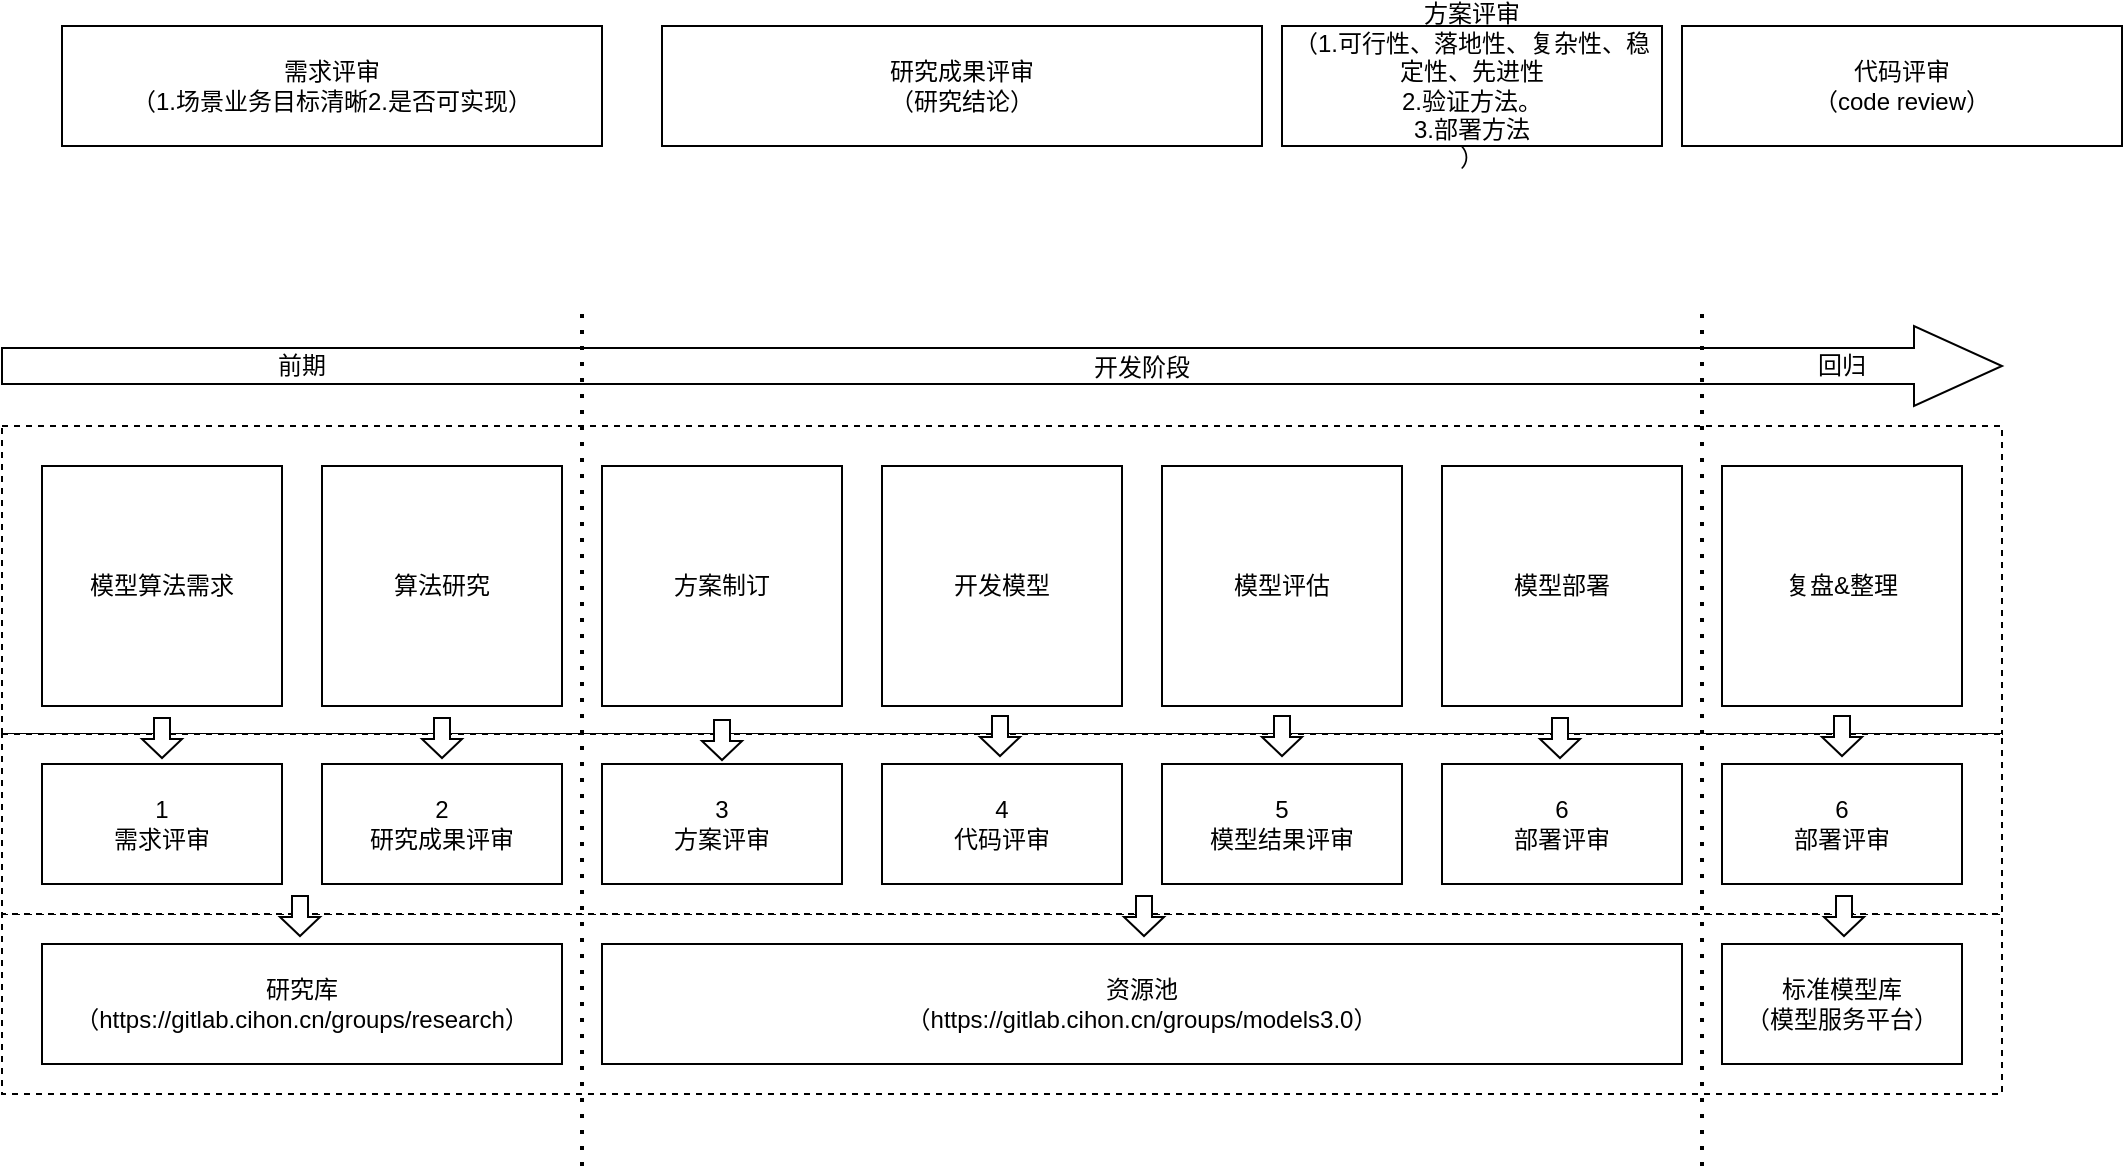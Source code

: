 <mxfile version="20.8.15" type="github">
  <diagram name="Page-1" id="nuZNlfcVQg6bN6G8HQqh">
    <mxGraphModel dx="1434" dy="1933" grid="1" gridSize="10" guides="1" tooltips="1" connect="1" arrows="1" fold="1" page="1" pageScale="1" pageWidth="827" pageHeight="1169" math="0" shadow="0">
      <root>
        <mxCell id="0" />
        <mxCell id="1" parent="0" />
        <mxCell id="tJJZwCBkmVZ7Ym8GBaK3-56" value="" style="rounded=0;whiteSpace=wrap;html=1;dashed=1;" vertex="1" parent="1">
          <mxGeometry x="50" y="100" width="1000" height="154" as="geometry" />
        </mxCell>
        <mxCell id="tJJZwCBkmVZ7Ym8GBaK3-55" value="" style="rounded=0;whiteSpace=wrap;html=1;dashed=1;" vertex="1" parent="1">
          <mxGeometry x="50" y="344" width="1000" height="90" as="geometry" />
        </mxCell>
        <mxCell id="tJJZwCBkmVZ7Ym8GBaK3-51" value="" style="rounded=0;whiteSpace=wrap;html=1;dashed=1;" vertex="1" parent="1">
          <mxGeometry x="50" y="254" width="1000" height="90" as="geometry" />
        </mxCell>
        <mxCell id="tJJZwCBkmVZ7Ym8GBaK3-30" value="" style="html=1;shadow=0;dashed=0;align=center;verticalAlign=middle;shape=mxgraph.arrows2.arrow;dy=0.55;dx=44;notch=0;" vertex="1" parent="1">
          <mxGeometry x="50" y="50" width="1000" height="40" as="geometry" />
        </mxCell>
        <mxCell id="tJJZwCBkmVZ7Ym8GBaK3-25" value="1&lt;br&gt;需求评审" style="rounded=0;whiteSpace=wrap;html=1;" vertex="1" parent="1">
          <mxGeometry x="70" y="269" width="120" height="60" as="geometry" />
        </mxCell>
        <mxCell id="tJJZwCBkmVZ7Ym8GBaK3-1" value="算法研究" style="rounded=0;whiteSpace=wrap;html=1;" vertex="1" parent="1">
          <mxGeometry x="210" y="120" width="120" height="120" as="geometry" />
        </mxCell>
        <mxCell id="tJJZwCBkmVZ7Ym8GBaK3-2" value="方案制订" style="rounded=0;whiteSpace=wrap;html=1;" vertex="1" parent="1">
          <mxGeometry x="350" y="120" width="120" height="120" as="geometry" />
        </mxCell>
        <mxCell id="tJJZwCBkmVZ7Ym8GBaK3-3" value="需求评审&lt;br&gt;（1.场景业务目标清晰2.是否可实现）" style="rounded=0;whiteSpace=wrap;html=1;" vertex="1" parent="1">
          <mxGeometry x="80" y="-100" width="270" height="60" as="geometry" />
        </mxCell>
        <mxCell id="tJJZwCBkmVZ7Ym8GBaK3-5" value="资源池&lt;br&gt;（https://gitlab.cihon.cn/groups/models3.0）" style="rounded=0;whiteSpace=wrap;html=1;" vertex="1" parent="1">
          <mxGeometry x="350" y="359" width="540" height="60" as="geometry" />
        </mxCell>
        <mxCell id="tJJZwCBkmVZ7Ym8GBaK3-6" value="标准模型库&lt;br&gt;（模型服务平台）" style="rounded=0;whiteSpace=wrap;html=1;" vertex="1" parent="1">
          <mxGeometry x="910" y="359" width="120" height="60" as="geometry" />
        </mxCell>
        <mxCell id="tJJZwCBkmVZ7Ym8GBaK3-7" value="模型算法需求" style="rounded=0;whiteSpace=wrap;html=1;" vertex="1" parent="1">
          <mxGeometry x="70" y="120" width="120" height="120" as="geometry" />
        </mxCell>
        <mxCell id="tJJZwCBkmVZ7Ym8GBaK3-8" value="研究成果评审&lt;br&gt;（研究结论）" style="rounded=0;whiteSpace=wrap;html=1;" vertex="1" parent="1">
          <mxGeometry x="380" y="-100" width="300" height="60" as="geometry" />
        </mxCell>
        <mxCell id="tJJZwCBkmVZ7Ym8GBaK3-9" value="方案评审&lt;br&gt;（1.可行性、落地性、复杂性、稳定性、先进性&lt;br&gt;2.验证方法。&lt;br&gt;3.部署方法&lt;br&gt;）" style="rounded=0;whiteSpace=wrap;html=1;" vertex="1" parent="1">
          <mxGeometry x="690" y="-100" width="190" height="60" as="geometry" />
        </mxCell>
        <mxCell id="tJJZwCBkmVZ7Ym8GBaK3-10" value="开发模型" style="rounded=0;whiteSpace=wrap;html=1;" vertex="1" parent="1">
          <mxGeometry x="490" y="120" width="120" height="120" as="geometry" />
        </mxCell>
        <mxCell id="tJJZwCBkmVZ7Ym8GBaK3-11" value="代码评审&lt;br&gt;（code review）" style="rounded=0;whiteSpace=wrap;html=1;" vertex="1" parent="1">
          <mxGeometry x="890" y="-100" width="220" height="60" as="geometry" />
        </mxCell>
        <mxCell id="tJJZwCBkmVZ7Ym8GBaK3-13" value="模型评估" style="rounded=0;whiteSpace=wrap;html=1;" vertex="1" parent="1">
          <mxGeometry x="630" y="120" width="120" height="120" as="geometry" />
        </mxCell>
        <mxCell id="tJJZwCBkmVZ7Ym8GBaK3-20" value="复盘&amp;amp;整理" style="rounded=0;whiteSpace=wrap;html=1;" vertex="1" parent="1">
          <mxGeometry x="910" y="120" width="120" height="120" as="geometry" />
        </mxCell>
        <mxCell id="tJJZwCBkmVZ7Ym8GBaK3-21" value="研究库&lt;br style=&quot;border-color: var(--border-color);&quot;&gt;（https://gitlab.cihon.cn/groups/research）" style="rounded=0;whiteSpace=wrap;html=1;" vertex="1" parent="1">
          <mxGeometry x="70" y="359" width="260" height="60" as="geometry" />
        </mxCell>
        <mxCell id="tJJZwCBkmVZ7Ym8GBaK3-22" value="模型部署" style="rounded=0;whiteSpace=wrap;html=1;" vertex="1" parent="1">
          <mxGeometry x="770" y="120" width="120" height="120" as="geometry" />
        </mxCell>
        <mxCell id="tJJZwCBkmVZ7Ym8GBaK3-28" value="" style="endArrow=none;dashed=1;html=1;dashPattern=1 3;strokeWidth=2;rounded=0;" edge="1" parent="1">
          <mxGeometry width="50" height="50" relative="1" as="geometry">
            <mxPoint x="340" y="470" as="sourcePoint" />
            <mxPoint x="340" y="40" as="targetPoint" />
          </mxGeometry>
        </mxCell>
        <mxCell id="tJJZwCBkmVZ7Ym8GBaK3-29" value="" style="endArrow=none;dashed=1;html=1;dashPattern=1 3;strokeWidth=2;rounded=0;" edge="1" parent="1">
          <mxGeometry width="50" height="50" relative="1" as="geometry">
            <mxPoint x="900" y="470" as="sourcePoint" />
            <mxPoint x="900" y="40" as="targetPoint" />
          </mxGeometry>
        </mxCell>
        <mxCell id="tJJZwCBkmVZ7Ym8GBaK3-32" value="2&lt;br&gt;研究成果评审" style="rounded=0;whiteSpace=wrap;html=1;" vertex="1" parent="1">
          <mxGeometry x="210" y="269" width="120" height="60" as="geometry" />
        </mxCell>
        <mxCell id="tJJZwCBkmVZ7Ym8GBaK3-33" value="3&lt;br&gt;方案评审" style="rounded=0;whiteSpace=wrap;html=1;" vertex="1" parent="1">
          <mxGeometry x="350" y="269" width="120" height="60" as="geometry" />
        </mxCell>
        <mxCell id="tJJZwCBkmVZ7Ym8GBaK3-34" value="4&lt;br&gt;代码评审" style="rounded=0;whiteSpace=wrap;html=1;" vertex="1" parent="1">
          <mxGeometry x="490" y="269" width="120" height="60" as="geometry" />
        </mxCell>
        <mxCell id="tJJZwCBkmVZ7Ym8GBaK3-35" value="5&lt;br&gt;模型结果评审" style="rounded=0;whiteSpace=wrap;html=1;" vertex="1" parent="1">
          <mxGeometry x="630" y="269" width="120" height="60" as="geometry" />
        </mxCell>
        <mxCell id="tJJZwCBkmVZ7Ym8GBaK3-36" value="6&lt;br&gt;部署评审" style="rounded=0;whiteSpace=wrap;html=1;" vertex="1" parent="1">
          <mxGeometry x="770" y="269" width="120" height="60" as="geometry" />
        </mxCell>
        <mxCell id="tJJZwCBkmVZ7Ym8GBaK3-37" value="6&lt;br&gt;部署评审" style="rounded=0;whiteSpace=wrap;html=1;" vertex="1" parent="1">
          <mxGeometry x="910" y="269" width="120" height="60" as="geometry" />
        </mxCell>
        <mxCell id="tJJZwCBkmVZ7Ym8GBaK3-43" value="" style="shape=singleArrow;direction=south;whiteSpace=wrap;html=1;arrowWidth=0.4;arrowSize=0.475;" vertex="1" parent="1">
          <mxGeometry x="120" y="246" width="20" height="20" as="geometry" />
        </mxCell>
        <mxCell id="tJJZwCBkmVZ7Ym8GBaK3-44" value="" style="shape=singleArrow;direction=south;whiteSpace=wrap;html=1;arrowWidth=0.4;arrowSize=0.475;" vertex="1" parent="1">
          <mxGeometry x="260" y="246" width="20" height="20" as="geometry" />
        </mxCell>
        <mxCell id="tJJZwCBkmVZ7Ym8GBaK3-45" value="" style="shape=singleArrow;direction=south;whiteSpace=wrap;html=1;arrowWidth=0.4;arrowSize=0.475;" vertex="1" parent="1">
          <mxGeometry x="400" y="247" width="20" height="20" as="geometry" />
        </mxCell>
        <mxCell id="tJJZwCBkmVZ7Ym8GBaK3-47" value="" style="shape=singleArrow;direction=south;whiteSpace=wrap;html=1;arrowWidth=0.4;arrowSize=0.475;" vertex="1" parent="1">
          <mxGeometry x="539" y="245" width="20" height="20" as="geometry" />
        </mxCell>
        <mxCell id="tJJZwCBkmVZ7Ym8GBaK3-48" value="" style="shape=singleArrow;direction=south;whiteSpace=wrap;html=1;arrowWidth=0.4;arrowSize=0.475;" vertex="1" parent="1">
          <mxGeometry x="680" y="245" width="20" height="20" as="geometry" />
        </mxCell>
        <mxCell id="tJJZwCBkmVZ7Ym8GBaK3-49" value="" style="shape=singleArrow;direction=south;whiteSpace=wrap;html=1;arrowWidth=0.4;arrowSize=0.475;" vertex="1" parent="1">
          <mxGeometry x="819" y="246" width="20" height="20" as="geometry" />
        </mxCell>
        <mxCell id="tJJZwCBkmVZ7Ym8GBaK3-50" value="" style="shape=singleArrow;direction=south;whiteSpace=wrap;html=1;arrowWidth=0.4;arrowSize=0.475;" vertex="1" parent="1">
          <mxGeometry x="960" y="245" width="20" height="20" as="geometry" />
        </mxCell>
        <mxCell id="tJJZwCBkmVZ7Ym8GBaK3-57" value="" style="shape=singleArrow;direction=south;whiteSpace=wrap;html=1;arrowWidth=0.4;arrowSize=0.475;" vertex="1" parent="1">
          <mxGeometry x="189" y="335" width="20" height="20" as="geometry" />
        </mxCell>
        <mxCell id="tJJZwCBkmVZ7Ym8GBaK3-58" value="" style="shape=singleArrow;direction=south;whiteSpace=wrap;html=1;arrowWidth=0.4;arrowSize=0.475;" vertex="1" parent="1">
          <mxGeometry x="611" y="335" width="20" height="20" as="geometry" />
        </mxCell>
        <mxCell id="tJJZwCBkmVZ7Ym8GBaK3-59" value="" style="shape=singleArrow;direction=south;whiteSpace=wrap;html=1;arrowWidth=0.4;arrowSize=0.475;" vertex="1" parent="1">
          <mxGeometry x="961" y="335" width="20" height="20" as="geometry" />
        </mxCell>
        <mxCell id="tJJZwCBkmVZ7Ym8GBaK3-60" value="前期" style="text;html=1;strokeColor=none;fillColor=none;align=center;verticalAlign=middle;whiteSpace=wrap;rounded=0;" vertex="1" parent="1">
          <mxGeometry x="170" y="55" width="60" height="30" as="geometry" />
        </mxCell>
        <mxCell id="tJJZwCBkmVZ7Ym8GBaK3-61" value="开发阶段" style="text;html=1;strokeColor=none;fillColor=none;align=center;verticalAlign=middle;whiteSpace=wrap;rounded=0;" vertex="1" parent="1">
          <mxGeometry x="590" y="56" width="60" height="30" as="geometry" />
        </mxCell>
        <mxCell id="tJJZwCBkmVZ7Ym8GBaK3-62" value="回归" style="text;html=1;strokeColor=none;fillColor=none;align=center;verticalAlign=middle;whiteSpace=wrap;rounded=0;" vertex="1" parent="1">
          <mxGeometry x="940" y="55" width="60" height="30" as="geometry" />
        </mxCell>
      </root>
    </mxGraphModel>
  </diagram>
</mxfile>
